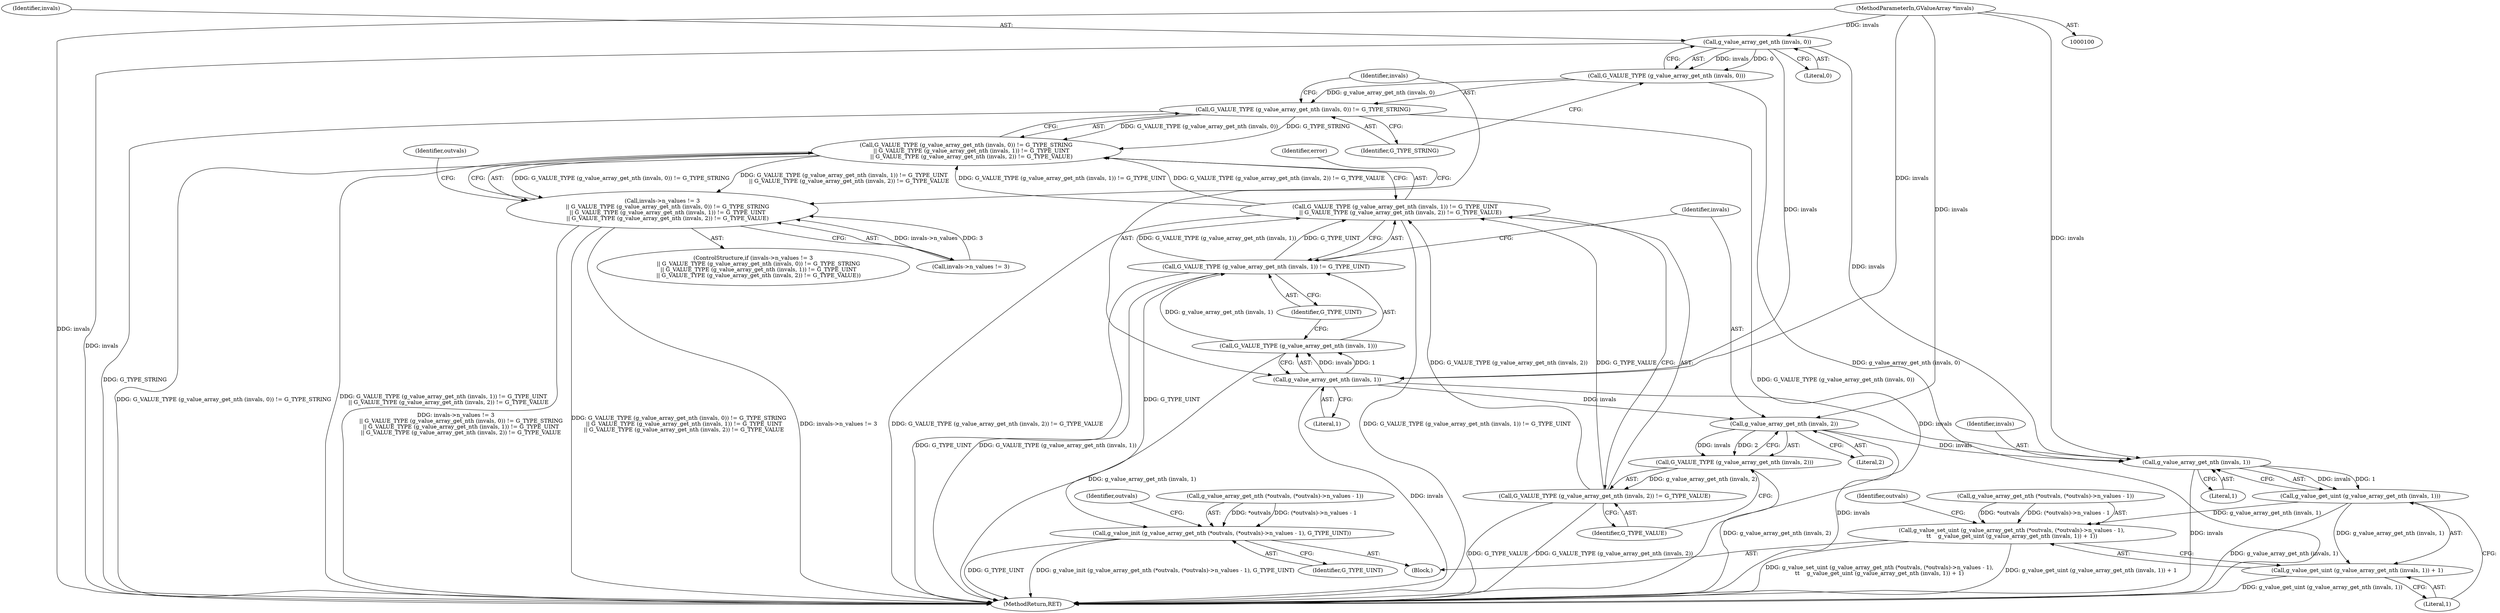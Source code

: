 digraph "1_dbus_9a6bce9b615abca6068348c1606ba8eaf13d9ae0_36@pointer" {
"1000102" [label="(MethodParameterIn,GValueArray *invals)"];
"1000116" [label="(Call,g_value_array_get_nth (invals, 0))"];
"1000115" [label="(Call,G_VALUE_TYPE (g_value_array_get_nth (invals, 0)))"];
"1000114" [label="(Call,G_VALUE_TYPE (g_value_array_get_nth (invals, 0)) != G_TYPE_STRING)"];
"1000113" [label="(Call,G_VALUE_TYPE (g_value_array_get_nth (invals, 0)) != G_TYPE_STRING\n      || G_VALUE_TYPE (g_value_array_get_nth (invals, 1)) != G_TYPE_UINT\n      || G_VALUE_TYPE (g_value_array_get_nth (invals, 2)) != G_TYPE_VALUE)"];
"1000107" [label="(Call,invals->n_values != 3\n      || G_VALUE_TYPE (g_value_array_get_nth (invals, 0)) != G_TYPE_STRING\n      || G_VALUE_TYPE (g_value_array_get_nth (invals, 1)) != G_TYPE_UINT\n      || G_VALUE_TYPE (g_value_array_get_nth (invals, 2)) != G_TYPE_VALUE)"];
"1000123" [label="(Call,g_value_array_get_nth (invals, 1))"];
"1000122" [label="(Call,G_VALUE_TYPE (g_value_array_get_nth (invals, 1)))"];
"1000121" [label="(Call,G_VALUE_TYPE (g_value_array_get_nth (invals, 1)) != G_TYPE_UINT)"];
"1000120" [label="(Call,G_VALUE_TYPE (g_value_array_get_nth (invals, 1)) != G_TYPE_UINT\n      || G_VALUE_TYPE (g_value_array_get_nth (invals, 2)) != G_TYPE_VALUE)"];
"1000150" [label="(Call,g_value_init (g_value_array_get_nth (*outvals, (*outvals)->n_values - 1), G_TYPE_UINT))"];
"1000129" [label="(Call,g_value_array_get_nth (invals, 2))"];
"1000128" [label="(Call,G_VALUE_TYPE (g_value_array_get_nth (invals, 2)))"];
"1000127" [label="(Call,G_VALUE_TYPE (g_value_array_get_nth (invals, 2)) != G_TYPE_VALUE)"];
"1000173" [label="(Call,g_value_array_get_nth (invals, 1))"];
"1000172" [label="(Call,g_value_get_uint (g_value_array_get_nth (invals, 1)))"];
"1000161" [label="(Call,g_value_set_uint (g_value_array_get_nth (*outvals, (*outvals)->n_values - 1),\n\t\t    g_value_get_uint (g_value_array_get_nth (invals, 1)) + 1))"];
"1000171" [label="(Call,g_value_get_uint (g_value_array_get_nth (invals, 1)) + 1)"];
"1000150" [label="(Call,g_value_init (g_value_array_get_nth (*outvals, (*outvals)->n_values - 1), G_TYPE_UINT))"];
"1000162" [label="(Call,g_value_array_get_nth (*outvals, (*outvals)->n_values - 1))"];
"1000113" [label="(Call,G_VALUE_TYPE (g_value_array_get_nth (invals, 0)) != G_TYPE_STRING\n      || G_VALUE_TYPE (g_value_array_get_nth (invals, 1)) != G_TYPE_UINT\n      || G_VALUE_TYPE (g_value_array_get_nth (invals, 2)) != G_TYPE_VALUE)"];
"1000105" [label="(Block,)"];
"1000126" [label="(Identifier,G_TYPE_UINT)"];
"1000116" [label="(Call,g_value_array_get_nth (invals, 0))"];
"1000171" [label="(Call,g_value_get_uint (g_value_array_get_nth (invals, 1)) + 1)"];
"1000135" [label="(Identifier,error)"];
"1000176" [label="(Literal,1)"];
"1000124" [label="(Identifier,invals)"];
"1000143" [label="(Identifier,outvals)"];
"1000179" [label="(Identifier,outvals)"];
"1000119" [label="(Identifier,G_TYPE_STRING)"];
"1000161" [label="(Call,g_value_set_uint (g_value_array_get_nth (*outvals, (*outvals)->n_values - 1),\n\t\t    g_value_get_uint (g_value_array_get_nth (invals, 1)) + 1))"];
"1000164" [label="(Identifier,outvals)"];
"1000120" [label="(Call,G_VALUE_TYPE (g_value_array_get_nth (invals, 1)) != G_TYPE_UINT\n      || G_VALUE_TYPE (g_value_array_get_nth (invals, 2)) != G_TYPE_VALUE)"];
"1000129" [label="(Call,g_value_array_get_nth (invals, 2))"];
"1000174" [label="(Identifier,invals)"];
"1000123" [label="(Call,g_value_array_get_nth (invals, 1))"];
"1000127" [label="(Call,G_VALUE_TYPE (g_value_array_get_nth (invals, 2)) != G_TYPE_VALUE)"];
"1000121" [label="(Call,G_VALUE_TYPE (g_value_array_get_nth (invals, 1)) != G_TYPE_UINT)"];
"1000151" [label="(Call,g_value_array_get_nth (*outvals, (*outvals)->n_values - 1))"];
"1000108" [label="(Call,invals->n_values != 3)"];
"1000131" [label="(Literal,2)"];
"1000117" [label="(Identifier,invals)"];
"1000106" [label="(ControlStructure,if (invals->n_values != 3\n      || G_VALUE_TYPE (g_value_array_get_nth (invals, 0)) != G_TYPE_STRING\n      || G_VALUE_TYPE (g_value_array_get_nth (invals, 1)) != G_TYPE_UINT\n      || G_VALUE_TYPE (g_value_array_get_nth (invals, 2)) != G_TYPE_VALUE))"];
"1000128" [label="(Call,G_VALUE_TYPE (g_value_array_get_nth (invals, 2)))"];
"1000175" [label="(Literal,1)"];
"1000160" [label="(Identifier,G_TYPE_UINT)"];
"1000122" [label="(Call,G_VALUE_TYPE (g_value_array_get_nth (invals, 1)))"];
"1000125" [label="(Literal,1)"];
"1000173" [label="(Call,g_value_array_get_nth (invals, 1))"];
"1000102" [label="(MethodParameterIn,GValueArray *invals)"];
"1000114" [label="(Call,G_VALUE_TYPE (g_value_array_get_nth (invals, 0)) != G_TYPE_STRING)"];
"1000172" [label="(Call,g_value_get_uint (g_value_array_get_nth (invals, 1)))"];
"1000132" [label="(Identifier,G_TYPE_VALUE)"];
"1000115" [label="(Call,G_VALUE_TYPE (g_value_array_get_nth (invals, 0)))"];
"1000118" [label="(Literal,0)"];
"1000206" [label="(MethodReturn,RET)"];
"1000130" [label="(Identifier,invals)"];
"1000107" [label="(Call,invals->n_values != 3\n      || G_VALUE_TYPE (g_value_array_get_nth (invals, 0)) != G_TYPE_STRING\n      || G_VALUE_TYPE (g_value_array_get_nth (invals, 1)) != G_TYPE_UINT\n      || G_VALUE_TYPE (g_value_array_get_nth (invals, 2)) != G_TYPE_VALUE)"];
"1000102" -> "1000100"  [label="AST: "];
"1000102" -> "1000206"  [label="DDG: invals"];
"1000102" -> "1000116"  [label="DDG: invals"];
"1000102" -> "1000123"  [label="DDG: invals"];
"1000102" -> "1000129"  [label="DDG: invals"];
"1000102" -> "1000173"  [label="DDG: invals"];
"1000116" -> "1000115"  [label="AST: "];
"1000116" -> "1000118"  [label="CFG: "];
"1000117" -> "1000116"  [label="AST: "];
"1000118" -> "1000116"  [label="AST: "];
"1000115" -> "1000116"  [label="CFG: "];
"1000116" -> "1000206"  [label="DDG: invals"];
"1000116" -> "1000115"  [label="DDG: invals"];
"1000116" -> "1000115"  [label="DDG: 0"];
"1000116" -> "1000123"  [label="DDG: invals"];
"1000116" -> "1000173"  [label="DDG: invals"];
"1000115" -> "1000114"  [label="AST: "];
"1000119" -> "1000115"  [label="CFG: "];
"1000115" -> "1000206"  [label="DDG: g_value_array_get_nth (invals, 0)"];
"1000115" -> "1000114"  [label="DDG: g_value_array_get_nth (invals, 0)"];
"1000114" -> "1000113"  [label="AST: "];
"1000114" -> "1000119"  [label="CFG: "];
"1000119" -> "1000114"  [label="AST: "];
"1000124" -> "1000114"  [label="CFG: "];
"1000113" -> "1000114"  [label="CFG: "];
"1000114" -> "1000206"  [label="DDG: G_TYPE_STRING"];
"1000114" -> "1000206"  [label="DDG: G_VALUE_TYPE (g_value_array_get_nth (invals, 0))"];
"1000114" -> "1000113"  [label="DDG: G_VALUE_TYPE (g_value_array_get_nth (invals, 0))"];
"1000114" -> "1000113"  [label="DDG: G_TYPE_STRING"];
"1000113" -> "1000107"  [label="AST: "];
"1000113" -> "1000120"  [label="CFG: "];
"1000120" -> "1000113"  [label="AST: "];
"1000107" -> "1000113"  [label="CFG: "];
"1000113" -> "1000206"  [label="DDG: G_VALUE_TYPE (g_value_array_get_nth (invals, 0)) != G_TYPE_STRING"];
"1000113" -> "1000206"  [label="DDG: G_VALUE_TYPE (g_value_array_get_nth (invals, 1)) != G_TYPE_UINT\n      || G_VALUE_TYPE (g_value_array_get_nth (invals, 2)) != G_TYPE_VALUE"];
"1000113" -> "1000107"  [label="DDG: G_VALUE_TYPE (g_value_array_get_nth (invals, 0)) != G_TYPE_STRING"];
"1000113" -> "1000107"  [label="DDG: G_VALUE_TYPE (g_value_array_get_nth (invals, 1)) != G_TYPE_UINT\n      || G_VALUE_TYPE (g_value_array_get_nth (invals, 2)) != G_TYPE_VALUE"];
"1000120" -> "1000113"  [label="DDG: G_VALUE_TYPE (g_value_array_get_nth (invals, 1)) != G_TYPE_UINT"];
"1000120" -> "1000113"  [label="DDG: G_VALUE_TYPE (g_value_array_get_nth (invals, 2)) != G_TYPE_VALUE"];
"1000107" -> "1000106"  [label="AST: "];
"1000107" -> "1000108"  [label="CFG: "];
"1000108" -> "1000107"  [label="AST: "];
"1000135" -> "1000107"  [label="CFG: "];
"1000143" -> "1000107"  [label="CFG: "];
"1000107" -> "1000206"  [label="DDG: invals->n_values != 3"];
"1000107" -> "1000206"  [label="DDG: invals->n_values != 3\n      || G_VALUE_TYPE (g_value_array_get_nth (invals, 0)) != G_TYPE_STRING\n      || G_VALUE_TYPE (g_value_array_get_nth (invals, 1)) != G_TYPE_UINT\n      || G_VALUE_TYPE (g_value_array_get_nth (invals, 2)) != G_TYPE_VALUE"];
"1000107" -> "1000206"  [label="DDG: G_VALUE_TYPE (g_value_array_get_nth (invals, 0)) != G_TYPE_STRING\n      || G_VALUE_TYPE (g_value_array_get_nth (invals, 1)) != G_TYPE_UINT\n      || G_VALUE_TYPE (g_value_array_get_nth (invals, 2)) != G_TYPE_VALUE"];
"1000108" -> "1000107"  [label="DDG: invals->n_values"];
"1000108" -> "1000107"  [label="DDG: 3"];
"1000123" -> "1000122"  [label="AST: "];
"1000123" -> "1000125"  [label="CFG: "];
"1000124" -> "1000123"  [label="AST: "];
"1000125" -> "1000123"  [label="AST: "];
"1000122" -> "1000123"  [label="CFG: "];
"1000123" -> "1000206"  [label="DDG: invals"];
"1000123" -> "1000122"  [label="DDG: invals"];
"1000123" -> "1000122"  [label="DDG: 1"];
"1000123" -> "1000129"  [label="DDG: invals"];
"1000123" -> "1000173"  [label="DDG: invals"];
"1000122" -> "1000121"  [label="AST: "];
"1000126" -> "1000122"  [label="CFG: "];
"1000122" -> "1000206"  [label="DDG: g_value_array_get_nth (invals, 1)"];
"1000122" -> "1000121"  [label="DDG: g_value_array_get_nth (invals, 1)"];
"1000121" -> "1000120"  [label="AST: "];
"1000121" -> "1000126"  [label="CFG: "];
"1000126" -> "1000121"  [label="AST: "];
"1000130" -> "1000121"  [label="CFG: "];
"1000120" -> "1000121"  [label="CFG: "];
"1000121" -> "1000206"  [label="DDG: G_TYPE_UINT"];
"1000121" -> "1000206"  [label="DDG: G_VALUE_TYPE (g_value_array_get_nth (invals, 1))"];
"1000121" -> "1000120"  [label="DDG: G_VALUE_TYPE (g_value_array_get_nth (invals, 1))"];
"1000121" -> "1000120"  [label="DDG: G_TYPE_UINT"];
"1000121" -> "1000150"  [label="DDG: G_TYPE_UINT"];
"1000120" -> "1000127"  [label="CFG: "];
"1000127" -> "1000120"  [label="AST: "];
"1000120" -> "1000206"  [label="DDG: G_VALUE_TYPE (g_value_array_get_nth (invals, 2)) != G_TYPE_VALUE"];
"1000120" -> "1000206"  [label="DDG: G_VALUE_TYPE (g_value_array_get_nth (invals, 1)) != G_TYPE_UINT"];
"1000127" -> "1000120"  [label="DDG: G_VALUE_TYPE (g_value_array_get_nth (invals, 2))"];
"1000127" -> "1000120"  [label="DDG: G_TYPE_VALUE"];
"1000150" -> "1000105"  [label="AST: "];
"1000150" -> "1000160"  [label="CFG: "];
"1000151" -> "1000150"  [label="AST: "];
"1000160" -> "1000150"  [label="AST: "];
"1000164" -> "1000150"  [label="CFG: "];
"1000150" -> "1000206"  [label="DDG: G_TYPE_UINT"];
"1000150" -> "1000206"  [label="DDG: g_value_init (g_value_array_get_nth (*outvals, (*outvals)->n_values - 1), G_TYPE_UINT)"];
"1000151" -> "1000150"  [label="DDG: *outvals"];
"1000151" -> "1000150"  [label="DDG: (*outvals)->n_values - 1"];
"1000129" -> "1000128"  [label="AST: "];
"1000129" -> "1000131"  [label="CFG: "];
"1000130" -> "1000129"  [label="AST: "];
"1000131" -> "1000129"  [label="AST: "];
"1000128" -> "1000129"  [label="CFG: "];
"1000129" -> "1000206"  [label="DDG: invals"];
"1000129" -> "1000128"  [label="DDG: invals"];
"1000129" -> "1000128"  [label="DDG: 2"];
"1000129" -> "1000173"  [label="DDG: invals"];
"1000128" -> "1000127"  [label="AST: "];
"1000132" -> "1000128"  [label="CFG: "];
"1000128" -> "1000206"  [label="DDG: g_value_array_get_nth (invals, 2)"];
"1000128" -> "1000127"  [label="DDG: g_value_array_get_nth (invals, 2)"];
"1000127" -> "1000132"  [label="CFG: "];
"1000132" -> "1000127"  [label="AST: "];
"1000127" -> "1000206"  [label="DDG: G_VALUE_TYPE (g_value_array_get_nth (invals, 2))"];
"1000127" -> "1000206"  [label="DDG: G_TYPE_VALUE"];
"1000173" -> "1000172"  [label="AST: "];
"1000173" -> "1000175"  [label="CFG: "];
"1000174" -> "1000173"  [label="AST: "];
"1000175" -> "1000173"  [label="AST: "];
"1000172" -> "1000173"  [label="CFG: "];
"1000173" -> "1000206"  [label="DDG: invals"];
"1000173" -> "1000172"  [label="DDG: invals"];
"1000173" -> "1000172"  [label="DDG: 1"];
"1000172" -> "1000171"  [label="AST: "];
"1000176" -> "1000172"  [label="CFG: "];
"1000172" -> "1000206"  [label="DDG: g_value_array_get_nth (invals, 1)"];
"1000172" -> "1000161"  [label="DDG: g_value_array_get_nth (invals, 1)"];
"1000172" -> "1000171"  [label="DDG: g_value_array_get_nth (invals, 1)"];
"1000161" -> "1000105"  [label="AST: "];
"1000161" -> "1000171"  [label="CFG: "];
"1000162" -> "1000161"  [label="AST: "];
"1000171" -> "1000161"  [label="AST: "];
"1000179" -> "1000161"  [label="CFG: "];
"1000161" -> "1000206"  [label="DDG: g_value_get_uint (g_value_array_get_nth (invals, 1)) + 1"];
"1000161" -> "1000206"  [label="DDG: g_value_set_uint (g_value_array_get_nth (*outvals, (*outvals)->n_values - 1),\n\t\t    g_value_get_uint (g_value_array_get_nth (invals, 1)) + 1)"];
"1000162" -> "1000161"  [label="DDG: *outvals"];
"1000162" -> "1000161"  [label="DDG: (*outvals)->n_values - 1"];
"1000171" -> "1000176"  [label="CFG: "];
"1000176" -> "1000171"  [label="AST: "];
"1000171" -> "1000206"  [label="DDG: g_value_get_uint (g_value_array_get_nth (invals, 1))"];
}
